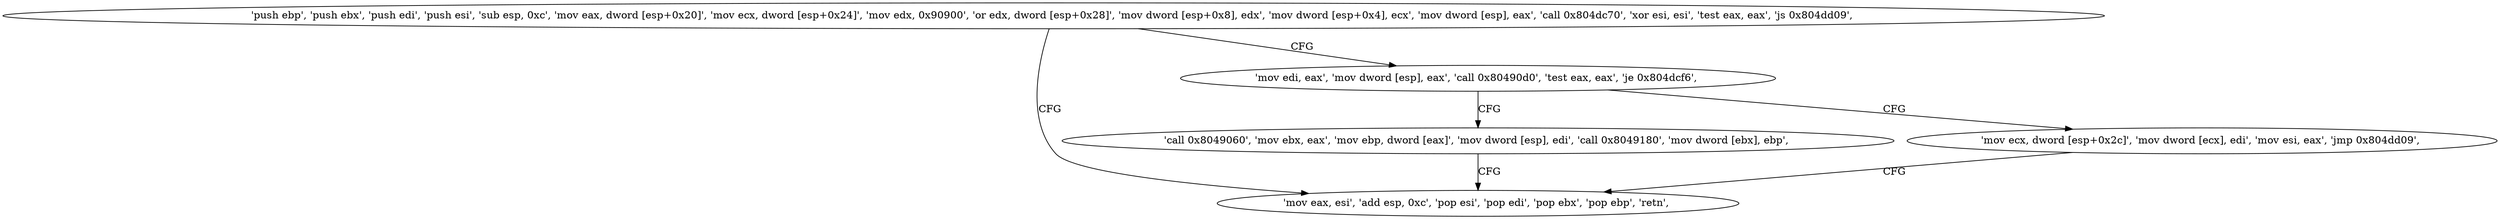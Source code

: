 digraph "func" {
"134536368" [label = "'push ebp', 'push ebx', 'push edi', 'push esi', 'sub esp, 0xc', 'mov eax, dword [esp+0x20]', 'mov ecx, dword [esp+0x24]', 'mov edx, 0x90900', 'or edx, dword [esp+0x28]', 'mov dword [esp+0x8], edx', 'mov dword [esp+0x4], ecx', 'mov dword [esp], eax', 'call 0x804dc70', 'xor esi, esi', 'test eax, eax', 'js 0x804dd09', " ]
"134536457" [label = "'mov eax, esi', 'add esp, 0xc', 'pop esi', 'pop edi', 'pop ebx', 'pop ebp', 'retn', " ]
"134536414" [label = "'mov edi, eax', 'mov dword [esp], eax', 'call 0x80490d0', 'test eax, eax', 'je 0x804dcf6', " ]
"134536438" [label = "'call 0x8049060', 'mov ebx, eax', 'mov ebp, dword [eax]', 'mov dword [esp], edi', 'call 0x8049180', 'mov dword [ebx], ebp', " ]
"134536428" [label = "'mov ecx, dword [esp+0x2c]', 'mov dword [ecx], edi', 'mov esi, eax', 'jmp 0x804dd09', " ]
"134536368" -> "134536457" [ label = "CFG" ]
"134536368" -> "134536414" [ label = "CFG" ]
"134536414" -> "134536438" [ label = "CFG" ]
"134536414" -> "134536428" [ label = "CFG" ]
"134536438" -> "134536457" [ label = "CFG" ]
"134536428" -> "134536457" [ label = "CFG" ]
}
